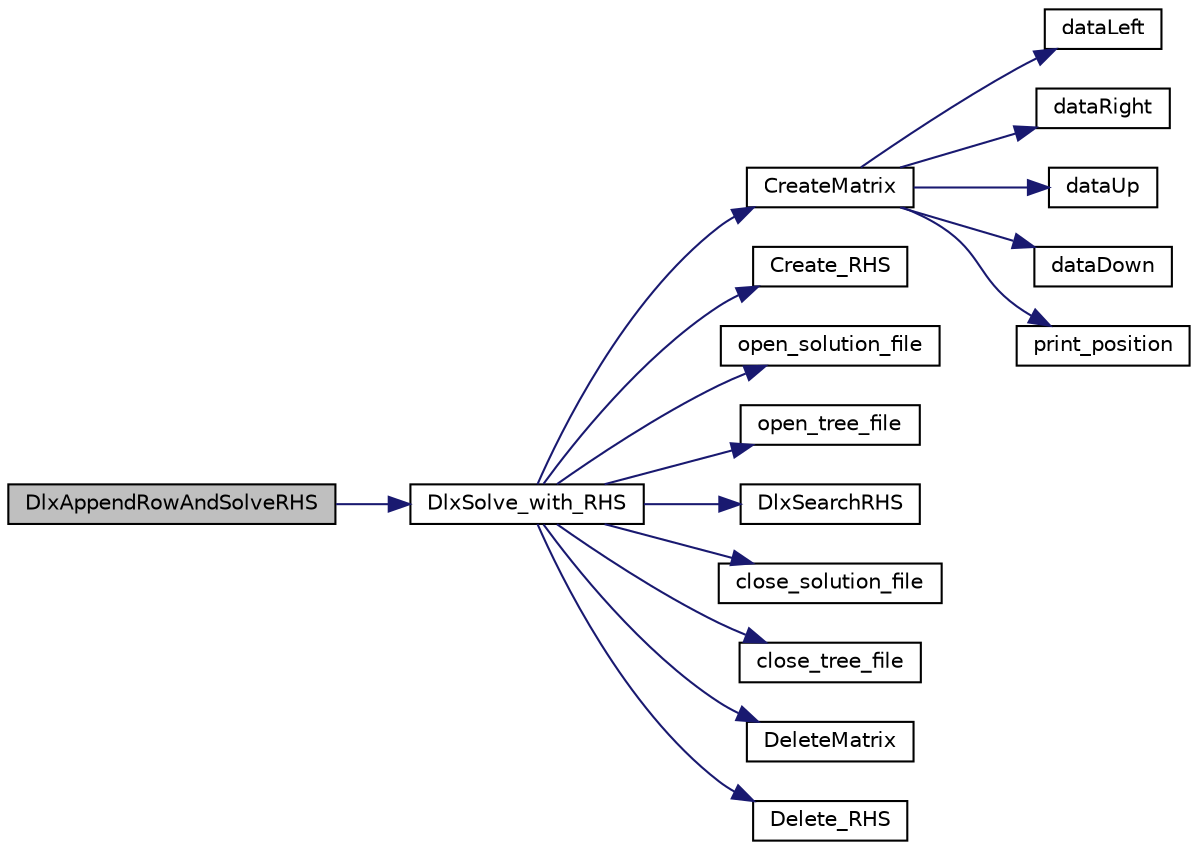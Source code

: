 digraph "DlxAppendRowAndSolveRHS"
{
  edge [fontname="Helvetica",fontsize="10",labelfontname="Helvetica",labelfontsize="10"];
  node [fontname="Helvetica",fontsize="10",shape=record];
  rankdir="LR";
  Node291 [label="DlxAppendRowAndSolveRHS",height=0.2,width=0.4,color="black", fillcolor="grey75", style="filled", fontcolor="black"];
  Node291 -> Node292 [color="midnightblue",fontsize="10",style="solid",fontname="Helvetica"];
  Node292 [label="DlxSolve_with_RHS",height=0.2,width=0.4,color="black", fillcolor="white", style="filled",URL="$d9/d5e/lib_2foundations_2solvers_2dlx_8_c.html#aec13478e5d66be625ce3d4683e338d18"];
  Node292 -> Node293 [color="midnightblue",fontsize="10",style="solid",fontname="Helvetica"];
  Node293 [label="CreateMatrix",height=0.2,width=0.4,color="black", fillcolor="white", style="filled",URL="$d9/d5e/lib_2foundations_2solvers_2dlx_8_c.html#a89ddc9af8630a87164d84a96b956e67a"];
  Node293 -> Node294 [color="midnightblue",fontsize="10",style="solid",fontname="Helvetica"];
  Node294 [label="dataLeft",height=0.2,width=0.4,color="black", fillcolor="white", style="filled",URL="$d9/d5e/lib_2foundations_2solvers_2dlx_8_c.html#a8888f0dd45706c8fa1124581b18fa352"];
  Node293 -> Node295 [color="midnightblue",fontsize="10",style="solid",fontname="Helvetica"];
  Node295 [label="dataRight",height=0.2,width=0.4,color="black", fillcolor="white", style="filled",URL="$d9/d5e/lib_2foundations_2solvers_2dlx_8_c.html#a89f3d1856c52f00a6c8147b52a39ff8b"];
  Node293 -> Node296 [color="midnightblue",fontsize="10",style="solid",fontname="Helvetica"];
  Node296 [label="dataUp",height=0.2,width=0.4,color="black", fillcolor="white", style="filled",URL="$d9/d5e/lib_2foundations_2solvers_2dlx_8_c.html#a3b4f22e3083f708496b036d8b327cde6"];
  Node293 -> Node297 [color="midnightblue",fontsize="10",style="solid",fontname="Helvetica"];
  Node297 [label="dataDown",height=0.2,width=0.4,color="black", fillcolor="white", style="filled",URL="$d9/d5e/lib_2foundations_2solvers_2dlx_8_c.html#a70f89cf63f3fa3b87ce334e374754482"];
  Node293 -> Node298 [color="midnightblue",fontsize="10",style="solid",fontname="Helvetica"];
  Node298 [label="print_position",height=0.2,width=0.4,color="black", fillcolor="white", style="filled",URL="$d9/d5e/lib_2foundations_2solvers_2dlx_8_c.html#a8b8b7fc407e960da5142b9c448de514b"];
  Node292 -> Node299 [color="midnightblue",fontsize="10",style="solid",fontname="Helvetica"];
  Node299 [label="Create_RHS",height=0.2,width=0.4,color="black", fillcolor="white", style="filled",URL="$d9/d5e/lib_2foundations_2solvers_2dlx_8_c.html#a9b3fdfe40101ef3aeeff26c7e4c3b7b1"];
  Node292 -> Node300 [color="midnightblue",fontsize="10",style="solid",fontname="Helvetica"];
  Node300 [label="open_solution_file",height=0.2,width=0.4,color="black", fillcolor="white", style="filled",URL="$d9/d5e/lib_2foundations_2solvers_2dlx_8_c.html#a1ab938d1414c2ce08a91cdc5d390a6ec"];
  Node292 -> Node301 [color="midnightblue",fontsize="10",style="solid",fontname="Helvetica"];
  Node301 [label="open_tree_file",height=0.2,width=0.4,color="black", fillcolor="white", style="filled",URL="$d9/d5e/lib_2foundations_2solvers_2dlx_8_c.html#a326744a7570a6f5993c62aae87647cbf"];
  Node292 -> Node302 [color="midnightblue",fontsize="10",style="solid",fontname="Helvetica"];
  Node302 [label="DlxSearchRHS",height=0.2,width=0.4,color="black", fillcolor="white", style="filled",URL="$d9/d5e/lib_2foundations_2solvers_2dlx_8_c.html#acea905e4026b82ace11f244c1c173af7"];
  Node292 -> Node303 [color="midnightblue",fontsize="10",style="solid",fontname="Helvetica"];
  Node303 [label="close_solution_file",height=0.2,width=0.4,color="black", fillcolor="white", style="filled",URL="$d9/d5e/lib_2foundations_2solvers_2dlx_8_c.html#afa8a206659c5a8f58feb9dbea3b33677"];
  Node292 -> Node304 [color="midnightblue",fontsize="10",style="solid",fontname="Helvetica"];
  Node304 [label="close_tree_file",height=0.2,width=0.4,color="black", fillcolor="white", style="filled",URL="$d9/d5e/lib_2foundations_2solvers_2dlx_8_c.html#ac99ce7417f74261f360db866919e0cd0"];
  Node292 -> Node305 [color="midnightblue",fontsize="10",style="solid",fontname="Helvetica"];
  Node305 [label="DeleteMatrix",height=0.2,width=0.4,color="black", fillcolor="white", style="filled",URL="$d9/d5e/lib_2foundations_2solvers_2dlx_8_c.html#a0d0d8367563593a49ea746e787a1a38a"];
  Node292 -> Node306 [color="midnightblue",fontsize="10",style="solid",fontname="Helvetica"];
  Node306 [label="Delete_RHS",height=0.2,width=0.4,color="black", fillcolor="white", style="filled",URL="$d9/d5e/lib_2foundations_2solvers_2dlx_8_c.html#a7c7d3c42f4e1dea4e117e58da6b557d4"];
}
